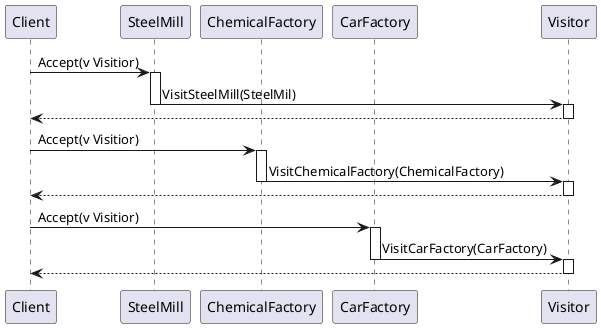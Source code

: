 @startuml
'https://plantuml.com/sequence-diagram

participant Client
participant SteelMill
participant ChemicalFactory
participant CarFactory
participant Visitor

Client -> SteelMill: Accept(v Visitior)
activate SteelMill
SteelMill -> Visitor: VisitSteelMill(SteelMil)
deactivate SteelMill
activate Visitor
Client <-- Visitor
deactivate Visitor

Client -> ChemicalFactory: Accept(v Visitior)
activate ChemicalFactory
ChemicalFactory -> Visitor: VisitChemicalFactory(ChemicalFactory)
deactivate ChemicalFactory
activate Visitor
Client <-- Visitor
deactivate Visitor

Client -> CarFactory: Accept(v Visitior)
activate CarFactory
CarFactory -> Visitor: VisitCarFactory(CarFactory)
deactivate CarFactory
activate Visitor
Client <-- Visitor
deactivate Visitor
@enduml
